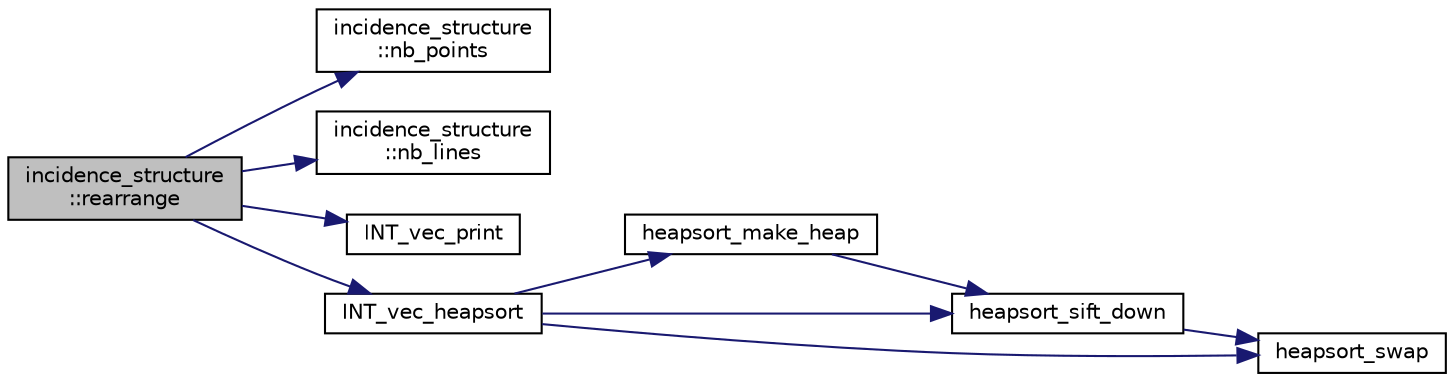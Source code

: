 digraph "incidence_structure::rearrange"
{
  edge [fontname="Helvetica",fontsize="10",labelfontname="Helvetica",labelfontsize="10"];
  node [fontname="Helvetica",fontsize="10",shape=record];
  rankdir="LR";
  Node6360 [label="incidence_structure\l::rearrange",height=0.2,width=0.4,color="black", fillcolor="grey75", style="filled", fontcolor="black"];
  Node6360 -> Node6361 [color="midnightblue",fontsize="10",style="solid",fontname="Helvetica"];
  Node6361 [label="incidence_structure\l::nb_points",height=0.2,width=0.4,color="black", fillcolor="white", style="filled",URL="$da/d8a/classincidence__structure.html#aff5f6bfdc7470e73082ee6faacf0af64"];
  Node6360 -> Node6362 [color="midnightblue",fontsize="10",style="solid",fontname="Helvetica"];
  Node6362 [label="incidence_structure\l::nb_lines",height=0.2,width=0.4,color="black", fillcolor="white", style="filled",URL="$da/d8a/classincidence__structure.html#a9ffac61340b2a03f31f1cc366d5a7b79"];
  Node6360 -> Node6363 [color="midnightblue",fontsize="10",style="solid",fontname="Helvetica"];
  Node6363 [label="INT_vec_print",height=0.2,width=0.4,color="black", fillcolor="white", style="filled",URL="$df/dbf/sajeeb_8_c.html#a79a5901af0b47dd0d694109543c027fe"];
  Node6360 -> Node6364 [color="midnightblue",fontsize="10",style="solid",fontname="Helvetica"];
  Node6364 [label="INT_vec_heapsort",height=0.2,width=0.4,color="black", fillcolor="white", style="filled",URL="$d5/de2/foundations_2data__structures_2data__structures_8h.html#a3590ad9987f801fbfc94634300182f39"];
  Node6364 -> Node6365 [color="midnightblue",fontsize="10",style="solid",fontname="Helvetica"];
  Node6365 [label="heapsort_make_heap",height=0.2,width=0.4,color="black", fillcolor="white", style="filled",URL="$d4/dd7/sorting_8_c.html#a42f24453d7d77eeb1338ebd1a13cfdbb"];
  Node6365 -> Node6366 [color="midnightblue",fontsize="10",style="solid",fontname="Helvetica"];
  Node6366 [label="heapsort_sift_down",height=0.2,width=0.4,color="black", fillcolor="white", style="filled",URL="$d4/dd7/sorting_8_c.html#a65cbb1a6a3f01f511673705437ddc18b"];
  Node6366 -> Node6367 [color="midnightblue",fontsize="10",style="solid",fontname="Helvetica"];
  Node6367 [label="heapsort_swap",height=0.2,width=0.4,color="black", fillcolor="white", style="filled",URL="$d4/dd7/sorting_8_c.html#a8f048362e6065297b19b6975bcbbfcc6"];
  Node6364 -> Node6367 [color="midnightblue",fontsize="10",style="solid",fontname="Helvetica"];
  Node6364 -> Node6366 [color="midnightblue",fontsize="10",style="solid",fontname="Helvetica"];
}
